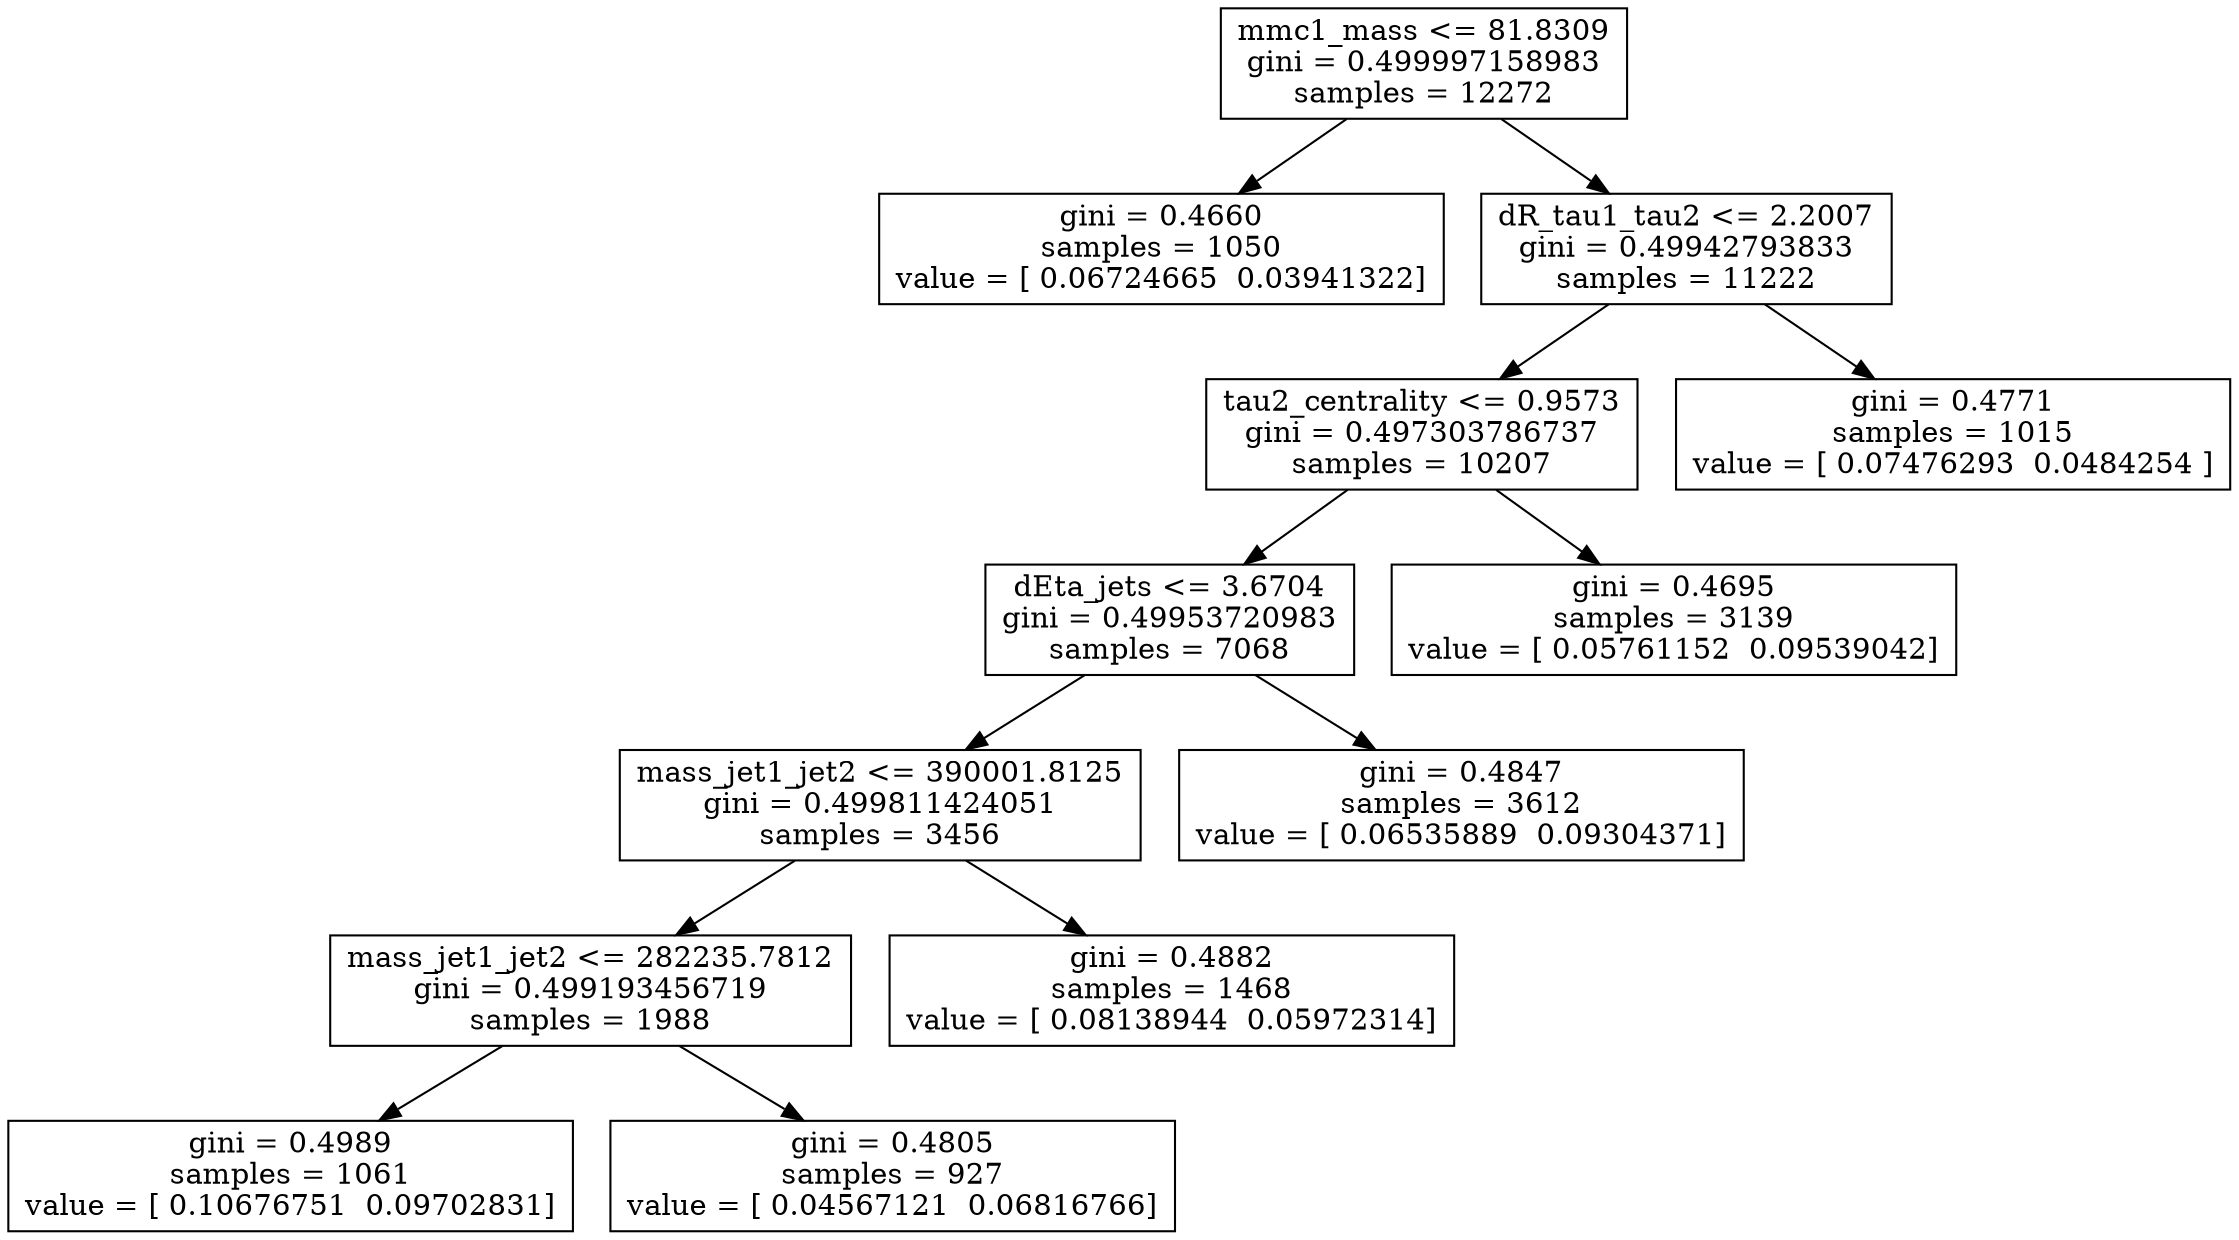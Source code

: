 digraph Tree {
0 [label="mmc1_mass <= 81.8309\ngini = 0.499997158983\nsamples = 12272", shape="box"] ;
1 [label="gini = 0.4660\nsamples = 1050\nvalue = [ 0.06724665  0.03941322]", shape="box"] ;
0 -> 1 ;
2 [label="dR_tau1_tau2 <= 2.2007\ngini = 0.49942793833\nsamples = 11222", shape="box"] ;
0 -> 2 ;
3 [label="tau2_centrality <= 0.9573\ngini = 0.497303786737\nsamples = 10207", shape="box"] ;
2 -> 3 ;
4 [label="dEta_jets <= 3.6704\ngini = 0.49953720983\nsamples = 7068", shape="box"] ;
3 -> 4 ;
5 [label="mass_jet1_jet2 <= 390001.8125\ngini = 0.499811424051\nsamples = 3456", shape="box"] ;
4 -> 5 ;
6 [label="mass_jet1_jet2 <= 282235.7812\ngini = 0.499193456719\nsamples = 1988", shape="box"] ;
5 -> 6 ;
7 [label="gini = 0.4989\nsamples = 1061\nvalue = [ 0.10676751  0.09702831]", shape="box"] ;
6 -> 7 ;
8 [label="gini = 0.4805\nsamples = 927\nvalue = [ 0.04567121  0.06816766]", shape="box"] ;
6 -> 8 ;
9 [label="gini = 0.4882\nsamples = 1468\nvalue = [ 0.08138944  0.05972314]", shape="box"] ;
5 -> 9 ;
10 [label="gini = 0.4847\nsamples = 3612\nvalue = [ 0.06535889  0.09304371]", shape="box"] ;
4 -> 10 ;
11 [label="gini = 0.4695\nsamples = 3139\nvalue = [ 0.05761152  0.09539042]", shape="box"] ;
3 -> 11 ;
12 [label="gini = 0.4771\nsamples = 1015\nvalue = [ 0.07476293  0.0484254 ]", shape="box"] ;
2 -> 12 ;
}